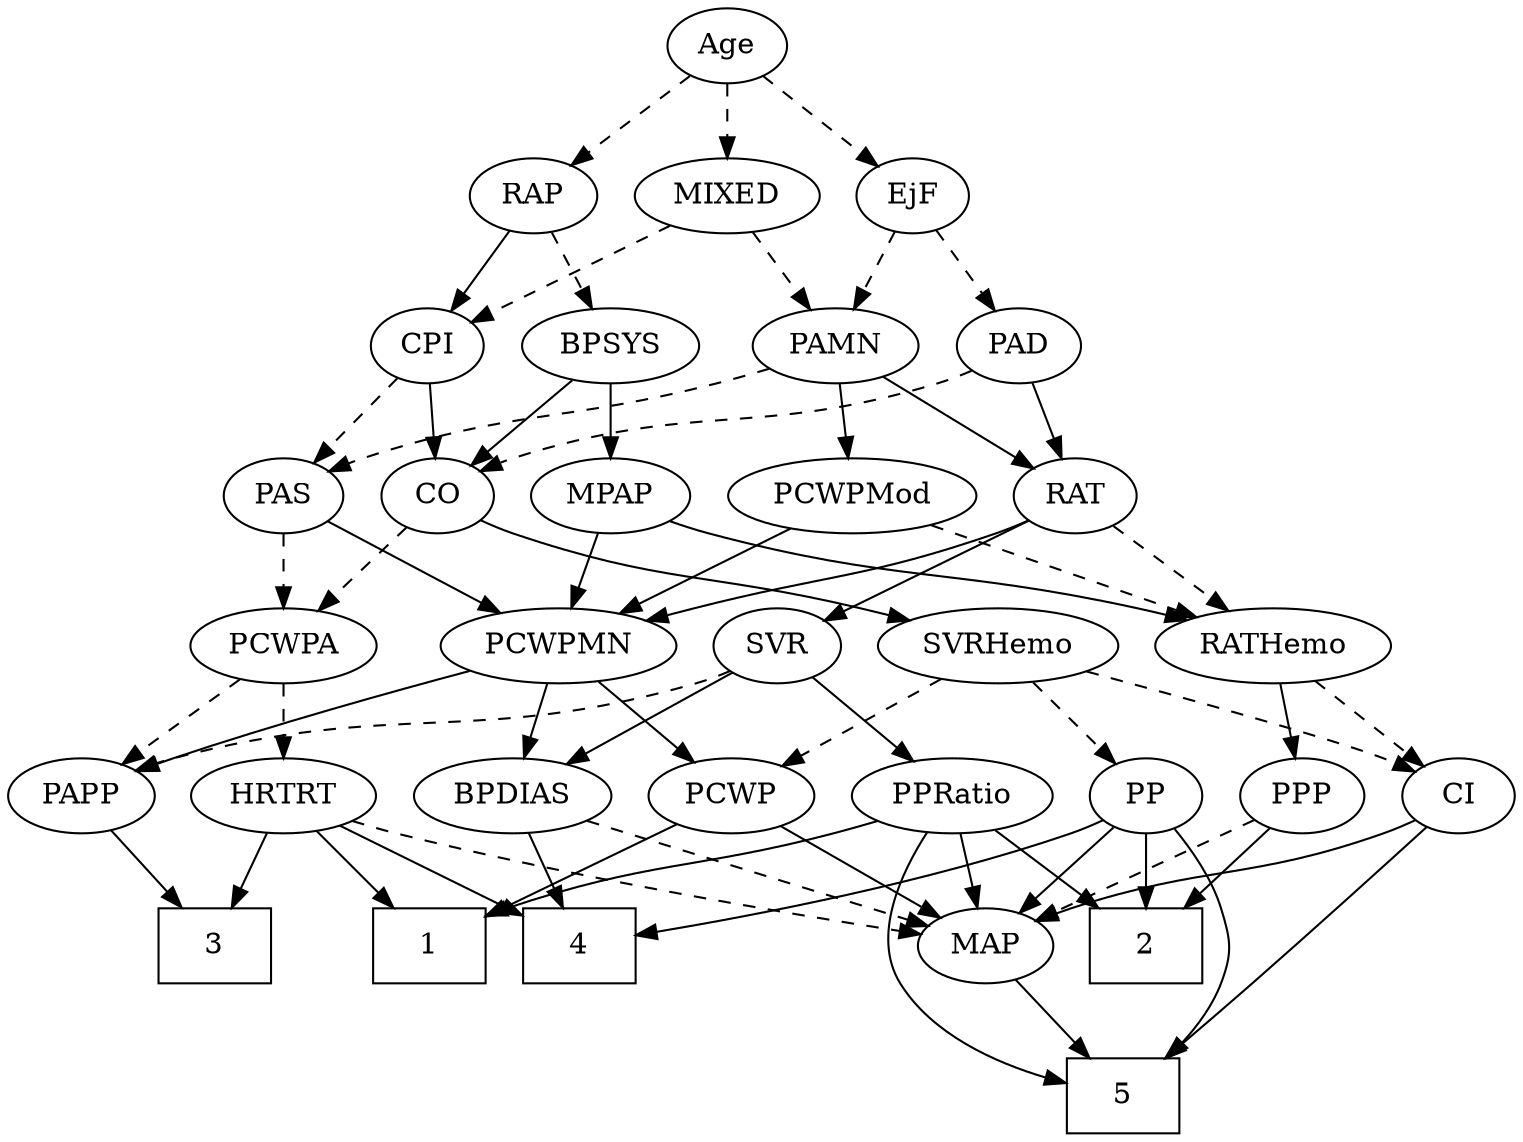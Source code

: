 strict digraph {
	graph [bb="0,0,664.85,540"];
	node [label="\N"];
	1	[height=0.5,
		pos="367,90",
		shape=box,
		width=0.75];
	2	[height=0.5,
		pos="112,90",
		shape=box,
		width=0.75];
	3	[height=0.5,
		pos="555,90",
		shape=box,
		width=0.75];
	4	[height=0.5,
		pos="439,90",
		shape=box,
		width=0.75];
	5	[height=0.5,
		pos="243,18",
		shape=box,
		width=0.75];
	Age	[height=0.5,
		pos="353,522",
		width=0.75];
	EjF	[height=0.5,
		pos="268,450",
		width=0.75];
	Age -> EjF	[pos="e,284.34,464.46 336.61,507.5 324.03,497.14 306.46,482.67 292.25,470.97",
		style=dashed];
	RAP	[height=0.5,
		pos="439,450",
		width=0.77632];
	Age -> RAP	[pos="e,422.18,464.69 369.58,507.5 382.23,497.21 399.86,482.86 414.18,471.2",
		style=dashed];
	MIXED	[height=0.5,
		pos="353,450",
		width=1.1193];
	Age -> MIXED	[pos="e,353,468.1 353,503.7 353,495.98 353,486.71 353,478.11",
		style=dashed];
	PAD	[height=0.5,
		pos="312,378",
		width=0.79437];
	EjF -> PAD	[pos="e,301.75,395.31 277.98,433.12 283.42,424.47 290.27,413.58 296.39,403.83",
		style=dashed];
	PAMN	[height=0.5,
		pos="229,378",
		width=1.011];
	EjF -> PAMN	[pos="e,238.27,395.63 258.95,432.76 254.3,424.4 248.51,414.02 243.27,404.61",
		style=dashed];
	BPSYS	[height=0.5,
		pos="396,378",
		width=1.0471];
	RAP -> BPSYS	[pos="e,406.32,395.8 429.24,433.12 424.06,424.68 417.56,414.1 411.69,404.55",
		style=dashed];
	CPI	[height=0.5,
		pos="479,378",
		width=0.75];
	RAP -> CPI	[pos="e,469.77,395.15 448.28,432.76 453.17,424.19 459.29,413.49 464.77,403.9",
		style=solid];
	MIXED -> PAMN	[pos="e,252,391.98 329.09,435.5 309.72,424.57 282.25,409.06 260.98,397.05",
		style=dashed];
	MIXED -> CPI	[pos="e,458.93,390.15 377.29,435.5 398.07,423.96 428.01,407.33 450.03,395.1",
		style=dashed];
	MPAP	[height=0.5,
		pos="327,306",
		width=0.97491];
	RATHemo	[height=0.5,
		pos="150,234",
		width=1.3721];
	MPAP -> RATHemo	[pos="e,182.25,247.75 300.12,294.37 271.33,282.99 225.29,264.78 191.78,251.52",
		style=solid];
	PCWPMN	[height=0.5,
		pos="341,234",
		width=1.3902];
	MPAP -> PCWPMN	[pos="e,337.54,252.28 330.39,288.05 331.93,280.35 333.79,271.03 335.53,262.36",
		style=solid];
	BPSYS -> MPAP	[pos="e,342.27,322.49 380.69,361.46 371.49,352.13 359.61,340.09 349.38,329.7",
		style=solid];
	CO	[height=0.5,
		pos="479,306",
		width=0.75];
	BPSYS -> CO	[pos="e,462.99,320.5 414.01,361.81 426.09,351.62 442.13,338.09 455.26,327.02",
		style=solid];
	PAD -> CO	[pos="e,457.8,317.34 334.2,366.52 339.05,364.3 344.18,362.03 349,360 390.24,342.65 401.86,341.56 443,324 444.81,323.23 446.67,322.41 448.53,\
321.58",
		style=dashed];
	RAT	[height=0.5,
		pos="247,306",
		width=0.75827];
	PAD -> RAT	[pos="e,260.76,321.82 298.22,362.15 289.34,352.6 277.64,339.99 267.66,329.25",
		style=solid];
	PCWPA	[height=0.5,
		pos="569,234",
		width=1.1555];
	CO -> PCWPA	[pos="e,549.65,250.05 495.93,291.83 508.82,281.81 526.82,267.81 541.73,256.21",
		style=dashed];
	SVRHemo	[height=0.5,
		pos="459,234",
		width=1.3902];
	CO -> SVRHemo	[pos="e,463.94,252.28 474.16,288.05 471.93,280.26 469.23,270.82 466.74,262.08",
		style=solid];
	PAS	[height=0.5,
		pos="407,306",
		width=0.75];
	PAS -> PCWPA	[pos="e,539.82,246.86 428.25,294.78 433.08,292.51 438.2,290.14 443,288 472.08,275.02 505.29,261.09 530.32,250.77",
		style=dashed];
	PAS -> PCWPMN	[pos="e,356.36,251.29 393,290.15 384.44,281.07 373.29,269.24 363.51,258.87",
		style=solid];
	PAMN -> PAS	[pos="e,385.82,317.37 257.08,366.36 262.68,364.25 268.53,362.05 274,360 317.06,343.87 328.61,341.83 371,324 372.82,323.24 374.67,322.43 \
376.54,321.6",
		style=dashed];
	PAMN -> RAT	[pos="e,242.68,323.79 233.36,360.05 235.39,352.14 237.86,342.54 240.14,333.69",
		style=solid];
	PCWPMod	[height=0.5,
		pos="150,306",
		width=1.4443];
	PAMN -> PCWPMod	[pos="e,168.21,323.13 211.86,361.81 201.39,352.53 187.79,340.48 176.01,330.05",
		style=solid];
	PPP	[height=0.5,
		pos="27,162",
		width=0.75];
	RATHemo -> PPP	[pos="e,46.788,174.26 124.51,218.5 104.41,207.05 76.376,191.1 55.524,179.23",
		style=solid];
	CI	[height=0.5,
		pos="197,162",
		width=0.75];
	RATHemo -> CI	[pos="e,186.27,178.99 161.14,216.41 166.96,207.74 174.19,196.97 180.63,187.38",
		style=dashed];
	CPI -> CO	[pos="e,479,324.1 479,359.7 479,351.98 479,342.71 479,334.11",
		style=solid];
	CPI -> PAS	[pos="e,421.8,321.38 464.43,362.83 454.25,352.94 440.48,339.55 428.97,328.36",
		style=dashed];
	RAT -> RATHemo	[pos="e,171.4,250.45 229.21,292.16 215.33,282.14 195.75,268.02 179.53,256.31",
		style=dashed];
	SVR	[height=0.5,
		pos="245,234",
		width=0.77632];
	RAT -> SVR	[pos="e,245.49,252.1 246.51,287.7 246.29,279.98 246.02,270.71 245.77,262.11",
		style=solid];
	RAT -> PCWPMN	[pos="e,320.12,250.55 264.68,291.83 277.96,281.94 296.45,268.18 311.9,256.67",
		style=solid];
	BPDIAS	[height=0.5,
		pos="284,162",
		width=1.1735];
	SVR -> BPDIAS	[pos="e,274.73,179.63 254.05,216.76 258.7,208.4 264.49,198.02 269.73,188.61",
		style=solid];
	PPRatio	[height=0.5,
		pos="112,162",
		width=1.1013];
	SVR -> PPRatio	[pos="e,137.06,176.19 223.93,221.91 203.01,210.9 170.62,193.85 146.05,180.92",
		style=solid];
	PAPP	[height=0.5,
		pos="633,162",
		width=0.88464];
	SVR -> PAPP	[pos="e,609.28,174.4 266.09,221.93 271.18,219.65 276.69,217.49 282,216 415.99,178.49 458.48,215.58 593,180 595.28,179.4 597.59,178.69 \
599.91,177.91",
		style=dashed];
	PCWPMod -> RATHemo	[pos="e,150,252.1 150,287.7 150,279.98 150,270.71 150,262.11",
		style=dashed];
	PCWPMod -> PCWPMN	[pos="e,307.31,247.35 184.59,292.32 216.29,280.71 263.36,263.45 297.58,250.91",
		style=solid];
	PCWPA -> PAPP	[pos="e,618.97,178.34 583.52,217.12 591.99,207.86 602.8,196.03 612.16,185.79",
		style=dashed];
	HRTRT	[height=0.5,
		pos="544,162",
		width=1.1013];
	PCWPA -> HRTRT	[pos="e,550.17,180.28 562.95,216.05 560.13,208.18 556.72,198.62 553.57,189.79",
		style=dashed];
	PCWPMN -> BPDIAS	[pos="e,297.41,179.47 327.49,216.41 320.46,207.78 311.74,197.06 303.95,187.5",
		style=solid];
	PCWP	[height=0.5,
		pos="379,162",
		width=0.97491];
	PCWPMN -> PCWP	[pos="e,369.89,179.79 350.2,216.05 354.63,207.89 360.05,197.91 364.98,188.82",
		style=solid];
	PCWPMN -> PAPP	[pos="e,609.2,174.11 377.99,221.75 385.26,219.71 392.84,217.69 400,216 484.91,195.9 509.47,205.21 593,180 595.26,179.32 597.56,178.55 \
599.86,177.73",
		style=solid];
	PP	[height=0.5,
		pos="459,162",
		width=0.75];
	SVRHemo -> PP	[pos="e,459,180.1 459,215.7 459,207.98 459,198.71 459,190.11",
		style=dashed];
	SVRHemo -> PCWP	[pos="e,395.99,177.86 440.85,217.12 429.8,207.45 415.56,194.99 403.52,184.46",
		style=dashed];
	SVRHemo -> CI	[pos="e,217.6,173.72 421.65,221.82 414.49,219.8 407.03,217.77 400,216 326.37,197.48 304.91,204.37 233,180 231.09,179.35 229.14,178.63 \
227.19,177.86",
		style=dashed];
	BPDIAS -> 4	[pos="e,411.9,103.87 312.45,148.54 334.72,138.74 366.68,124.58 402.67,108.11",
		style=solid];
	MAP	[height=0.5,
		pos="274,90",
		width=0.84854];
	BPDIAS -> MAP	[pos="e,276.44,108.1 281.53,143.7 280.43,135.98 279.1,126.71 277.87,118.11",
		style=dashed];
	MAP -> 5	[pos="e,250.73,36.447 266.65,72.411 263.13,64.454 258.82,54.722 254.85,45.756",
		style=solid];
	PP -> 2	[pos="e,139.17,94.661 438.45,150.12 433.49,147.83 428.14,145.62 423,144 372.44,128.08 220.54,105.94 149.45,96.08",
		style=solid];
	PP -> 4	[pos="e,443.94,108.28 454.16,144.05 451.93,136.26 449.23,126.82 446.74,118.08",
		style=solid];
	PP -> 5	[pos="e,270.25,21.077 468.66,145.02 478.97,125.65 491.74,92.99 475,72 451.07,41.983 339.62,27.616 280.33,21.997",
		style=solid];
	PP -> MAP	[pos="e,300.14,99.42 437.84,150.58 433,148.32 427.86,146 423,144 384.92,128.28 340.3,112.78 309.88,102.65",
		style=solid];
	PPP -> 2	[pos="e,91.139,108.18 43.389,147.5 54.655,138.23 69.918,125.66 83.187,114.73",
		style=solid];
	PPP -> MAP	[pos="e,245.15,96.386 48.03,150.23 52.872,147.99 58.054,145.77 63,144 121.64,123.02 192.29,107.07 235.14,98.386",
		style=dashed];
	PPRatio -> 1	[pos="e,339.89,100.15 141.9,150.08 148.17,147.94 154.77,145.81 161,144 228.09,124.53 246.69,126.68 314,108 319.3,106.53 324.85,104.87 \
330.3,103.19",
		style=solid];
	PPRatio -> 2	[pos="e,112,108.1 112,143.7 112,135.98 112,126.71 112,118.11",
		style=solid];
	PPRatio -> 5	[pos="e,227.27,36.056 126.77,144.99 149.53,120.32 193.32,72.851 220.17,43.744",
		style=solid];
	PPRatio -> MAP	[pos="e,250.2,101.28 139.85,148.97 167.81,136.89 210.89,118.27 240.66,105.41",
		style=solid];
	PCWP -> 1	[pos="e,369.96,108.28 376.1,144.05 374.77,136.35 373.18,127.03 371.69,118.36",
		style=solid];
	PCWP -> MAP	[pos="e,293.38,103.92 358.51,147.34 342.45,136.63 319.92,121.62 302.17,109.78",
		style=solid];
	CI -> 5	[pos="e,237.41,36.268 202.46,144.15 210.3,119.94 224.84,75.054 234.21,46.133",
		style=solid];
	CI -> MAP	[pos="e,257.91,105.63 212.58,146.83 223.4,137 238,123.72 250.26,112.58",
		style=solid];
	PAPP -> 3	[pos="e,573.99,108.04 616.46,146.15 606.36,137.09 593.21,125.29 581.66,114.93",
		style=solid];
	HRTRT -> 1	[pos="e,394.02,104.05 513.46,150.34 486.62,140.78 446.36,126.03 403.26,107.95",
		style=solid];
	HRTRT -> 3	[pos="e,552.31,108.1 546.72,143.7 547.93,135.98 549.39,126.71 550.74,118.11",
		style=solid];
	HRTRT -> 4	[pos="e,464.55,108.03 522.5,146.67 508.32,137.22 489.45,124.63 473.24,113.82",
		style=solid];
	HRTRT -> MAP	[pos="e,300.28,99.279 514.12,150.01 507.85,147.88 501.24,145.76 495,144 423.18,123.73 403.25,126.68 331,108 324.22,106.25 317.02,104.23 \
310.11,102.21",
		style=dashed];
}
